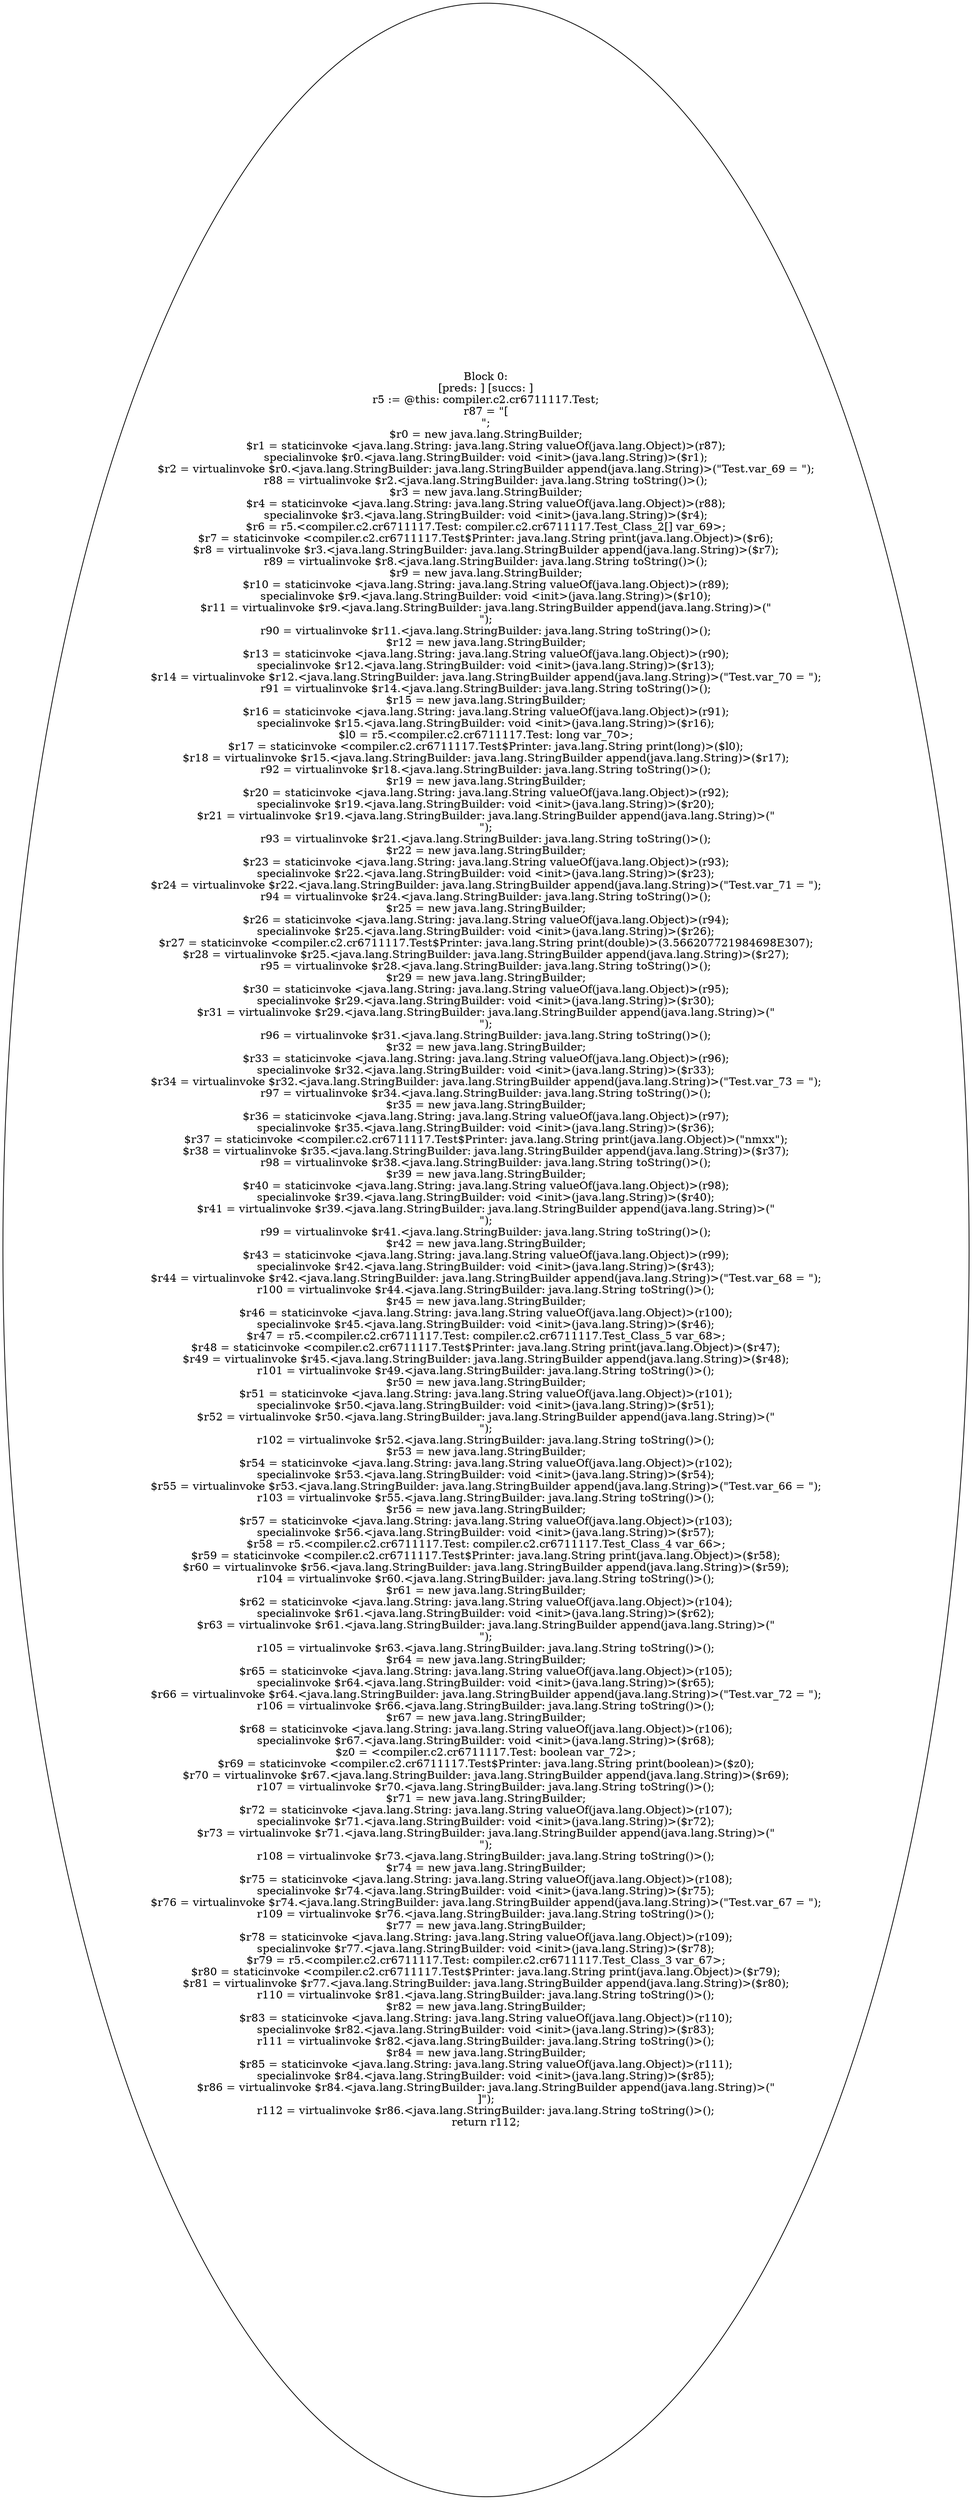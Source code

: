 digraph "unitGraph" {
    "Block 0:
[preds: ] [succs: ]
r5 := @this: compiler.c2.cr6711117.Test;
r87 = \"[\n\";
$r0 = new java.lang.StringBuilder;
$r1 = staticinvoke <java.lang.String: java.lang.String valueOf(java.lang.Object)>(r87);
specialinvoke $r0.<java.lang.StringBuilder: void <init>(java.lang.String)>($r1);
$r2 = virtualinvoke $r0.<java.lang.StringBuilder: java.lang.StringBuilder append(java.lang.String)>(\"Test.var_69 = \");
r88 = virtualinvoke $r2.<java.lang.StringBuilder: java.lang.String toString()>();
$r3 = new java.lang.StringBuilder;
$r4 = staticinvoke <java.lang.String: java.lang.String valueOf(java.lang.Object)>(r88);
specialinvoke $r3.<java.lang.StringBuilder: void <init>(java.lang.String)>($r4);
$r6 = r5.<compiler.c2.cr6711117.Test: compiler.c2.cr6711117.Test_Class_2[] var_69>;
$r7 = staticinvoke <compiler.c2.cr6711117.Test$Printer: java.lang.String print(java.lang.Object)>($r6);
$r8 = virtualinvoke $r3.<java.lang.StringBuilder: java.lang.StringBuilder append(java.lang.String)>($r7);
r89 = virtualinvoke $r8.<java.lang.StringBuilder: java.lang.String toString()>();
$r9 = new java.lang.StringBuilder;
$r10 = staticinvoke <java.lang.String: java.lang.String valueOf(java.lang.Object)>(r89);
specialinvoke $r9.<java.lang.StringBuilder: void <init>(java.lang.String)>($r10);
$r11 = virtualinvoke $r9.<java.lang.StringBuilder: java.lang.StringBuilder append(java.lang.String)>(\"\n\");
r90 = virtualinvoke $r11.<java.lang.StringBuilder: java.lang.String toString()>();
$r12 = new java.lang.StringBuilder;
$r13 = staticinvoke <java.lang.String: java.lang.String valueOf(java.lang.Object)>(r90);
specialinvoke $r12.<java.lang.StringBuilder: void <init>(java.lang.String)>($r13);
$r14 = virtualinvoke $r12.<java.lang.StringBuilder: java.lang.StringBuilder append(java.lang.String)>(\"Test.var_70 = \");
r91 = virtualinvoke $r14.<java.lang.StringBuilder: java.lang.String toString()>();
$r15 = new java.lang.StringBuilder;
$r16 = staticinvoke <java.lang.String: java.lang.String valueOf(java.lang.Object)>(r91);
specialinvoke $r15.<java.lang.StringBuilder: void <init>(java.lang.String)>($r16);
$l0 = r5.<compiler.c2.cr6711117.Test: long var_70>;
$r17 = staticinvoke <compiler.c2.cr6711117.Test$Printer: java.lang.String print(long)>($l0);
$r18 = virtualinvoke $r15.<java.lang.StringBuilder: java.lang.StringBuilder append(java.lang.String)>($r17);
r92 = virtualinvoke $r18.<java.lang.StringBuilder: java.lang.String toString()>();
$r19 = new java.lang.StringBuilder;
$r20 = staticinvoke <java.lang.String: java.lang.String valueOf(java.lang.Object)>(r92);
specialinvoke $r19.<java.lang.StringBuilder: void <init>(java.lang.String)>($r20);
$r21 = virtualinvoke $r19.<java.lang.StringBuilder: java.lang.StringBuilder append(java.lang.String)>(\"\n\");
r93 = virtualinvoke $r21.<java.lang.StringBuilder: java.lang.String toString()>();
$r22 = new java.lang.StringBuilder;
$r23 = staticinvoke <java.lang.String: java.lang.String valueOf(java.lang.Object)>(r93);
specialinvoke $r22.<java.lang.StringBuilder: void <init>(java.lang.String)>($r23);
$r24 = virtualinvoke $r22.<java.lang.StringBuilder: java.lang.StringBuilder append(java.lang.String)>(\"Test.var_71 = \");
r94 = virtualinvoke $r24.<java.lang.StringBuilder: java.lang.String toString()>();
$r25 = new java.lang.StringBuilder;
$r26 = staticinvoke <java.lang.String: java.lang.String valueOf(java.lang.Object)>(r94);
specialinvoke $r25.<java.lang.StringBuilder: void <init>(java.lang.String)>($r26);
$r27 = staticinvoke <compiler.c2.cr6711117.Test$Printer: java.lang.String print(double)>(3.566207721984698E307);
$r28 = virtualinvoke $r25.<java.lang.StringBuilder: java.lang.StringBuilder append(java.lang.String)>($r27);
r95 = virtualinvoke $r28.<java.lang.StringBuilder: java.lang.String toString()>();
$r29 = new java.lang.StringBuilder;
$r30 = staticinvoke <java.lang.String: java.lang.String valueOf(java.lang.Object)>(r95);
specialinvoke $r29.<java.lang.StringBuilder: void <init>(java.lang.String)>($r30);
$r31 = virtualinvoke $r29.<java.lang.StringBuilder: java.lang.StringBuilder append(java.lang.String)>(\"\n\");
r96 = virtualinvoke $r31.<java.lang.StringBuilder: java.lang.String toString()>();
$r32 = new java.lang.StringBuilder;
$r33 = staticinvoke <java.lang.String: java.lang.String valueOf(java.lang.Object)>(r96);
specialinvoke $r32.<java.lang.StringBuilder: void <init>(java.lang.String)>($r33);
$r34 = virtualinvoke $r32.<java.lang.StringBuilder: java.lang.StringBuilder append(java.lang.String)>(\"Test.var_73 = \");
r97 = virtualinvoke $r34.<java.lang.StringBuilder: java.lang.String toString()>();
$r35 = new java.lang.StringBuilder;
$r36 = staticinvoke <java.lang.String: java.lang.String valueOf(java.lang.Object)>(r97);
specialinvoke $r35.<java.lang.StringBuilder: void <init>(java.lang.String)>($r36);
$r37 = staticinvoke <compiler.c2.cr6711117.Test$Printer: java.lang.String print(java.lang.Object)>(\"nmxx\");
$r38 = virtualinvoke $r35.<java.lang.StringBuilder: java.lang.StringBuilder append(java.lang.String)>($r37);
r98 = virtualinvoke $r38.<java.lang.StringBuilder: java.lang.String toString()>();
$r39 = new java.lang.StringBuilder;
$r40 = staticinvoke <java.lang.String: java.lang.String valueOf(java.lang.Object)>(r98);
specialinvoke $r39.<java.lang.StringBuilder: void <init>(java.lang.String)>($r40);
$r41 = virtualinvoke $r39.<java.lang.StringBuilder: java.lang.StringBuilder append(java.lang.String)>(\"\n\");
r99 = virtualinvoke $r41.<java.lang.StringBuilder: java.lang.String toString()>();
$r42 = new java.lang.StringBuilder;
$r43 = staticinvoke <java.lang.String: java.lang.String valueOf(java.lang.Object)>(r99);
specialinvoke $r42.<java.lang.StringBuilder: void <init>(java.lang.String)>($r43);
$r44 = virtualinvoke $r42.<java.lang.StringBuilder: java.lang.StringBuilder append(java.lang.String)>(\"Test.var_68 = \");
r100 = virtualinvoke $r44.<java.lang.StringBuilder: java.lang.String toString()>();
$r45 = new java.lang.StringBuilder;
$r46 = staticinvoke <java.lang.String: java.lang.String valueOf(java.lang.Object)>(r100);
specialinvoke $r45.<java.lang.StringBuilder: void <init>(java.lang.String)>($r46);
$r47 = r5.<compiler.c2.cr6711117.Test: compiler.c2.cr6711117.Test_Class_5 var_68>;
$r48 = staticinvoke <compiler.c2.cr6711117.Test$Printer: java.lang.String print(java.lang.Object)>($r47);
$r49 = virtualinvoke $r45.<java.lang.StringBuilder: java.lang.StringBuilder append(java.lang.String)>($r48);
r101 = virtualinvoke $r49.<java.lang.StringBuilder: java.lang.String toString()>();
$r50 = new java.lang.StringBuilder;
$r51 = staticinvoke <java.lang.String: java.lang.String valueOf(java.lang.Object)>(r101);
specialinvoke $r50.<java.lang.StringBuilder: void <init>(java.lang.String)>($r51);
$r52 = virtualinvoke $r50.<java.lang.StringBuilder: java.lang.StringBuilder append(java.lang.String)>(\"\n\");
r102 = virtualinvoke $r52.<java.lang.StringBuilder: java.lang.String toString()>();
$r53 = new java.lang.StringBuilder;
$r54 = staticinvoke <java.lang.String: java.lang.String valueOf(java.lang.Object)>(r102);
specialinvoke $r53.<java.lang.StringBuilder: void <init>(java.lang.String)>($r54);
$r55 = virtualinvoke $r53.<java.lang.StringBuilder: java.lang.StringBuilder append(java.lang.String)>(\"Test.var_66 = \");
r103 = virtualinvoke $r55.<java.lang.StringBuilder: java.lang.String toString()>();
$r56 = new java.lang.StringBuilder;
$r57 = staticinvoke <java.lang.String: java.lang.String valueOf(java.lang.Object)>(r103);
specialinvoke $r56.<java.lang.StringBuilder: void <init>(java.lang.String)>($r57);
$r58 = r5.<compiler.c2.cr6711117.Test: compiler.c2.cr6711117.Test_Class_4 var_66>;
$r59 = staticinvoke <compiler.c2.cr6711117.Test$Printer: java.lang.String print(java.lang.Object)>($r58);
$r60 = virtualinvoke $r56.<java.lang.StringBuilder: java.lang.StringBuilder append(java.lang.String)>($r59);
r104 = virtualinvoke $r60.<java.lang.StringBuilder: java.lang.String toString()>();
$r61 = new java.lang.StringBuilder;
$r62 = staticinvoke <java.lang.String: java.lang.String valueOf(java.lang.Object)>(r104);
specialinvoke $r61.<java.lang.StringBuilder: void <init>(java.lang.String)>($r62);
$r63 = virtualinvoke $r61.<java.lang.StringBuilder: java.lang.StringBuilder append(java.lang.String)>(\"\n\");
r105 = virtualinvoke $r63.<java.lang.StringBuilder: java.lang.String toString()>();
$r64 = new java.lang.StringBuilder;
$r65 = staticinvoke <java.lang.String: java.lang.String valueOf(java.lang.Object)>(r105);
specialinvoke $r64.<java.lang.StringBuilder: void <init>(java.lang.String)>($r65);
$r66 = virtualinvoke $r64.<java.lang.StringBuilder: java.lang.StringBuilder append(java.lang.String)>(\"Test.var_72 = \");
r106 = virtualinvoke $r66.<java.lang.StringBuilder: java.lang.String toString()>();
$r67 = new java.lang.StringBuilder;
$r68 = staticinvoke <java.lang.String: java.lang.String valueOf(java.lang.Object)>(r106);
specialinvoke $r67.<java.lang.StringBuilder: void <init>(java.lang.String)>($r68);
$z0 = <compiler.c2.cr6711117.Test: boolean var_72>;
$r69 = staticinvoke <compiler.c2.cr6711117.Test$Printer: java.lang.String print(boolean)>($z0);
$r70 = virtualinvoke $r67.<java.lang.StringBuilder: java.lang.StringBuilder append(java.lang.String)>($r69);
r107 = virtualinvoke $r70.<java.lang.StringBuilder: java.lang.String toString()>();
$r71 = new java.lang.StringBuilder;
$r72 = staticinvoke <java.lang.String: java.lang.String valueOf(java.lang.Object)>(r107);
specialinvoke $r71.<java.lang.StringBuilder: void <init>(java.lang.String)>($r72);
$r73 = virtualinvoke $r71.<java.lang.StringBuilder: java.lang.StringBuilder append(java.lang.String)>(\"\n\");
r108 = virtualinvoke $r73.<java.lang.StringBuilder: java.lang.String toString()>();
$r74 = new java.lang.StringBuilder;
$r75 = staticinvoke <java.lang.String: java.lang.String valueOf(java.lang.Object)>(r108);
specialinvoke $r74.<java.lang.StringBuilder: void <init>(java.lang.String)>($r75);
$r76 = virtualinvoke $r74.<java.lang.StringBuilder: java.lang.StringBuilder append(java.lang.String)>(\"Test.var_67 = \");
r109 = virtualinvoke $r76.<java.lang.StringBuilder: java.lang.String toString()>();
$r77 = new java.lang.StringBuilder;
$r78 = staticinvoke <java.lang.String: java.lang.String valueOf(java.lang.Object)>(r109);
specialinvoke $r77.<java.lang.StringBuilder: void <init>(java.lang.String)>($r78);
$r79 = r5.<compiler.c2.cr6711117.Test: compiler.c2.cr6711117.Test_Class_3 var_67>;
$r80 = staticinvoke <compiler.c2.cr6711117.Test$Printer: java.lang.String print(java.lang.Object)>($r79);
$r81 = virtualinvoke $r77.<java.lang.StringBuilder: java.lang.StringBuilder append(java.lang.String)>($r80);
r110 = virtualinvoke $r81.<java.lang.StringBuilder: java.lang.String toString()>();
$r82 = new java.lang.StringBuilder;
$r83 = staticinvoke <java.lang.String: java.lang.String valueOf(java.lang.Object)>(r110);
specialinvoke $r82.<java.lang.StringBuilder: void <init>(java.lang.String)>($r83);
r111 = virtualinvoke $r82.<java.lang.StringBuilder: java.lang.String toString()>();
$r84 = new java.lang.StringBuilder;
$r85 = staticinvoke <java.lang.String: java.lang.String valueOf(java.lang.Object)>(r111);
specialinvoke $r84.<java.lang.StringBuilder: void <init>(java.lang.String)>($r85);
$r86 = virtualinvoke $r84.<java.lang.StringBuilder: java.lang.StringBuilder append(java.lang.String)>(\"\n]\");
r112 = virtualinvoke $r86.<java.lang.StringBuilder: java.lang.String toString()>();
return r112;
"
}
